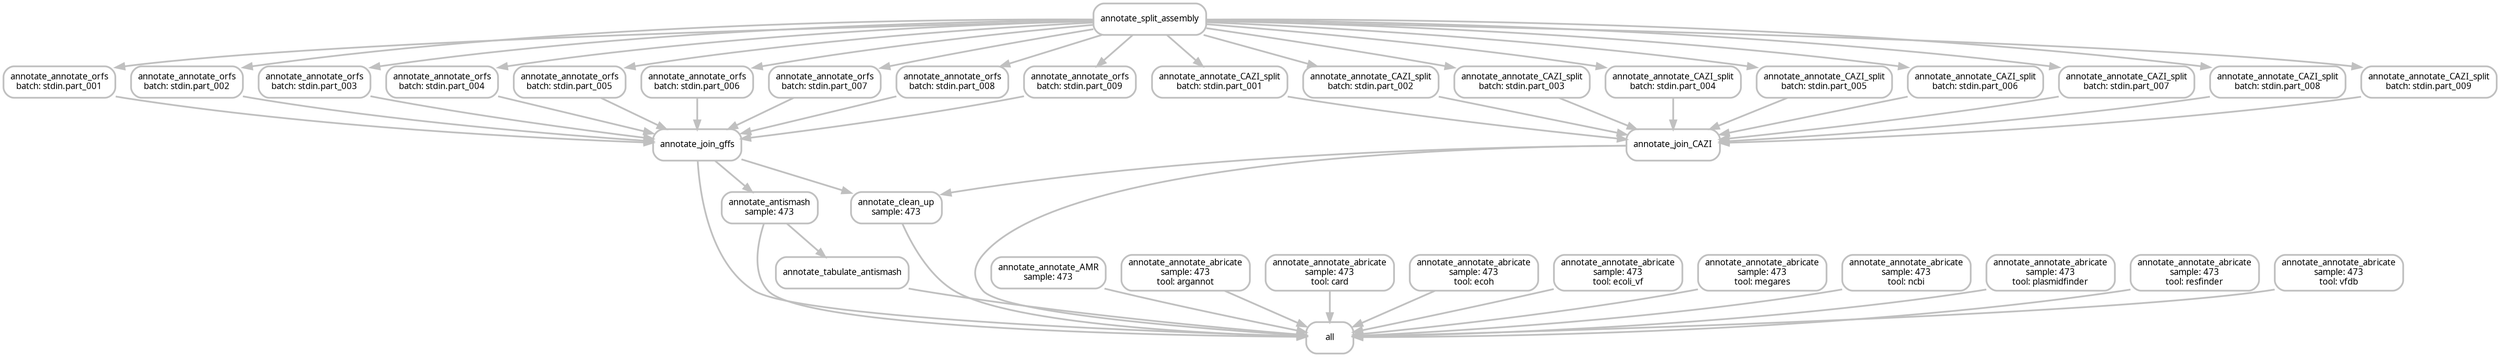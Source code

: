 digraph snakemake_dag {
    graph[bgcolor=white, margin=0];
    node[shape=box, style=rounded, fontname=sans,                 fontsize=10, penwidth=2];
    edge[penwidth=2, color=grey];
	0[label = "all", color = "grey", style="rounded"];
	1[label = "annotate_antismash\nsample: 473", color = "grey", style="rounded"];
	2[label = "annotate_join_gffs", color = "grey", style="rounded"];
	3[label = "annotate_annotate_orfs\nbatch: stdin.part_001", color = "grey", style="rounded"];
	4[label = "annotate_split_assembly", color = "grey", style="rounded"];
	5[label = "annotate_annotate_orfs\nbatch: stdin.part_002", color = "grey", style="rounded"];
	6[label = "annotate_annotate_orfs\nbatch: stdin.part_003", color = "grey", style="rounded"];
	7[label = "annotate_annotate_orfs\nbatch: stdin.part_004", color = "grey", style="rounded"];
	8[label = "annotate_annotate_orfs\nbatch: stdin.part_005", color = "grey", style="rounded"];
	9[label = "annotate_annotate_orfs\nbatch: stdin.part_006", color = "grey", style="rounded"];
	10[label = "annotate_annotate_orfs\nbatch: stdin.part_007", color = "grey", style="rounded"];
	11[label = "annotate_annotate_orfs\nbatch: stdin.part_008", color = "grey", style="rounded"];
	12[label = "annotate_annotate_orfs\nbatch: stdin.part_009", color = "grey", style="rounded"];
	13[label = "annotate_tabulate_antismash", color = "grey", style="rounded"];
	14[label = "annotate_annotate_AMR\nsample: 473", color = "grey", style="rounded"];
	15[label = "annotate_join_CAZI", color = "grey", style="rounded"];
	16[label = "annotate_annotate_CAZI_split\nbatch: stdin.part_001", color = "grey", style="rounded"];
	17[label = "annotate_annotate_CAZI_split\nbatch: stdin.part_002", color = "grey", style="rounded"];
	18[label = "annotate_annotate_CAZI_split\nbatch: stdin.part_003", color = "grey", style="rounded"];
	19[label = "annotate_annotate_CAZI_split\nbatch: stdin.part_004", color = "grey", style="rounded"];
	20[label = "annotate_annotate_CAZI_split\nbatch: stdin.part_005", color = "grey", style="rounded"];
	21[label = "annotate_annotate_CAZI_split\nbatch: stdin.part_006", color = "grey", style="rounded"];
	22[label = "annotate_annotate_CAZI_split\nbatch: stdin.part_007", color = "grey", style="rounded"];
	23[label = "annotate_annotate_CAZI_split\nbatch: stdin.part_008", color = "grey", style="rounded"];
	24[label = "annotate_annotate_CAZI_split\nbatch: stdin.part_009", color = "grey", style="rounded"];
	25[label = "annotate_annotate_abricate\nsample: 473\ntool: argannot", color = "grey", style="rounded"];
	26[label = "annotate_annotate_abricate\nsample: 473\ntool: card", color = "grey", style="rounded"];
	27[label = "annotate_annotate_abricate\nsample: 473\ntool: ecoh", color = "grey", style="rounded"];
	28[label = "annotate_annotate_abricate\nsample: 473\ntool: ecoli_vf", color = "grey", style="rounded"];
	29[label = "annotate_annotate_abricate\nsample: 473\ntool: megares", color = "grey", style="rounded"];
	30[label = "annotate_annotate_abricate\nsample: 473\ntool: ncbi", color = "grey", style="rounded"];
	31[label = "annotate_annotate_abricate\nsample: 473\ntool: plasmidfinder", color = "grey", style="rounded"];
	32[label = "annotate_annotate_abricate\nsample: 473\ntool: resfinder", color = "grey", style="rounded"];
	33[label = "annotate_annotate_abricate\nsample: 473\ntool: vfdb", color = "grey", style="rounded"];
	34[label = "annotate_clean_up\nsample: 473", color = "grey", style="rounded"];
	1 -> 0
	13 -> 0
	14 -> 0
	15 -> 0
	25 -> 0
	26 -> 0
	27 -> 0
	28 -> 0
	29 -> 0
	30 -> 0
	31 -> 0
	32 -> 0
	33 -> 0
	34 -> 0
	2 -> 0
	2 -> 1
	3 -> 2
	5 -> 2
	6 -> 2
	7 -> 2
	8 -> 2
	9 -> 2
	10 -> 2
	11 -> 2
	12 -> 2
	4 -> 3
	4 -> 5
	4 -> 6
	4 -> 7
	4 -> 8
	4 -> 9
	4 -> 10
	4 -> 11
	4 -> 12
	1 -> 13
	16 -> 15
	17 -> 15
	18 -> 15
	19 -> 15
	20 -> 15
	21 -> 15
	22 -> 15
	23 -> 15
	24 -> 15
	4 -> 16
	4 -> 17
	4 -> 18
	4 -> 19
	4 -> 20
	4 -> 21
	4 -> 22
	4 -> 23
	4 -> 24
	2 -> 34
	15 -> 34
}            
